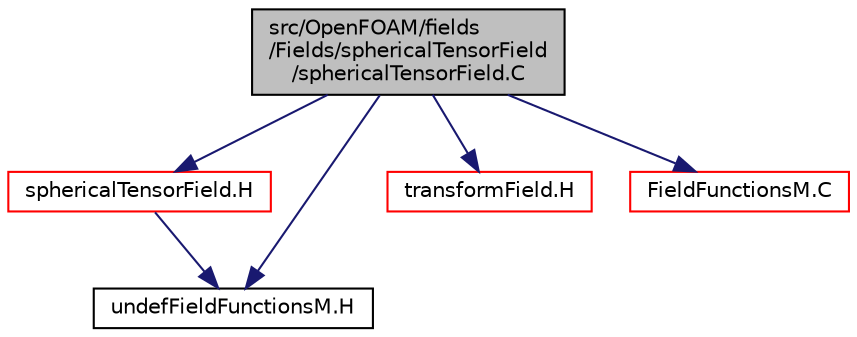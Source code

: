 digraph "src/OpenFOAM/fields/Fields/sphericalTensorField/sphericalTensorField.C"
{
  bgcolor="transparent";
  edge [fontname="Helvetica",fontsize="10",labelfontname="Helvetica",labelfontsize="10"];
  node [fontname="Helvetica",fontsize="10",shape=record];
  Node0 [label="src/OpenFOAM/fields\l/Fields/sphericalTensorField\l/sphericalTensorField.C",height=0.2,width=0.4,color="black", fillcolor="grey75", style="filled", fontcolor="black"];
  Node0 -> Node1 [color="midnightblue",fontsize="10",style="solid",fontname="Helvetica"];
  Node1 [label="sphericalTensorField.H",height=0.2,width=0.4,color="red",URL="$a10388.html"];
  Node1 -> Node94 [color="midnightblue",fontsize="10",style="solid",fontname="Helvetica"];
  Node94 [label="undefFieldFunctionsM.H",height=0.2,width=0.4,color="black",URL="$a10319.html"];
  Node0 -> Node102 [color="midnightblue",fontsize="10",style="solid",fontname="Helvetica"];
  Node102 [label="transformField.H",height=0.2,width=0.4,color="red",URL="$a10448.html",tooltip="Spatial transformation functions for primitive fields. "];
  Node0 -> Node129 [color="midnightblue",fontsize="10",style="solid",fontname="Helvetica"];
  Node129 [label="FieldFunctionsM.C",height=0.2,width=0.4,color="red",URL="$a10298.html"];
  Node0 -> Node94 [color="midnightblue",fontsize="10",style="solid",fontname="Helvetica"];
}
